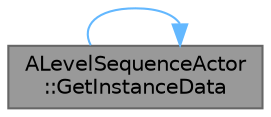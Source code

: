 digraph "ALevelSequenceActor::GetInstanceData"
{
 // INTERACTIVE_SVG=YES
 // LATEX_PDF_SIZE
  bgcolor="transparent";
  edge [fontname=Helvetica,fontsize=10,labelfontname=Helvetica,labelfontsize=10];
  node [fontname=Helvetica,fontsize=10,shape=box,height=0.2,width=0.4];
  rankdir="LR";
  Node1 [id="Node000001",label="ALevelSequenceActor\l::GetInstanceData",height=0.2,width=0.4,color="gray40", fillcolor="grey60", style="filled", fontcolor="black",tooltip="Retrieve the optional instance data that should be used for this evaluation."];
  Node1 -> Node1 [id="edge1_Node000001_Node000001",color="steelblue1",style="solid",tooltip=" "];
}
